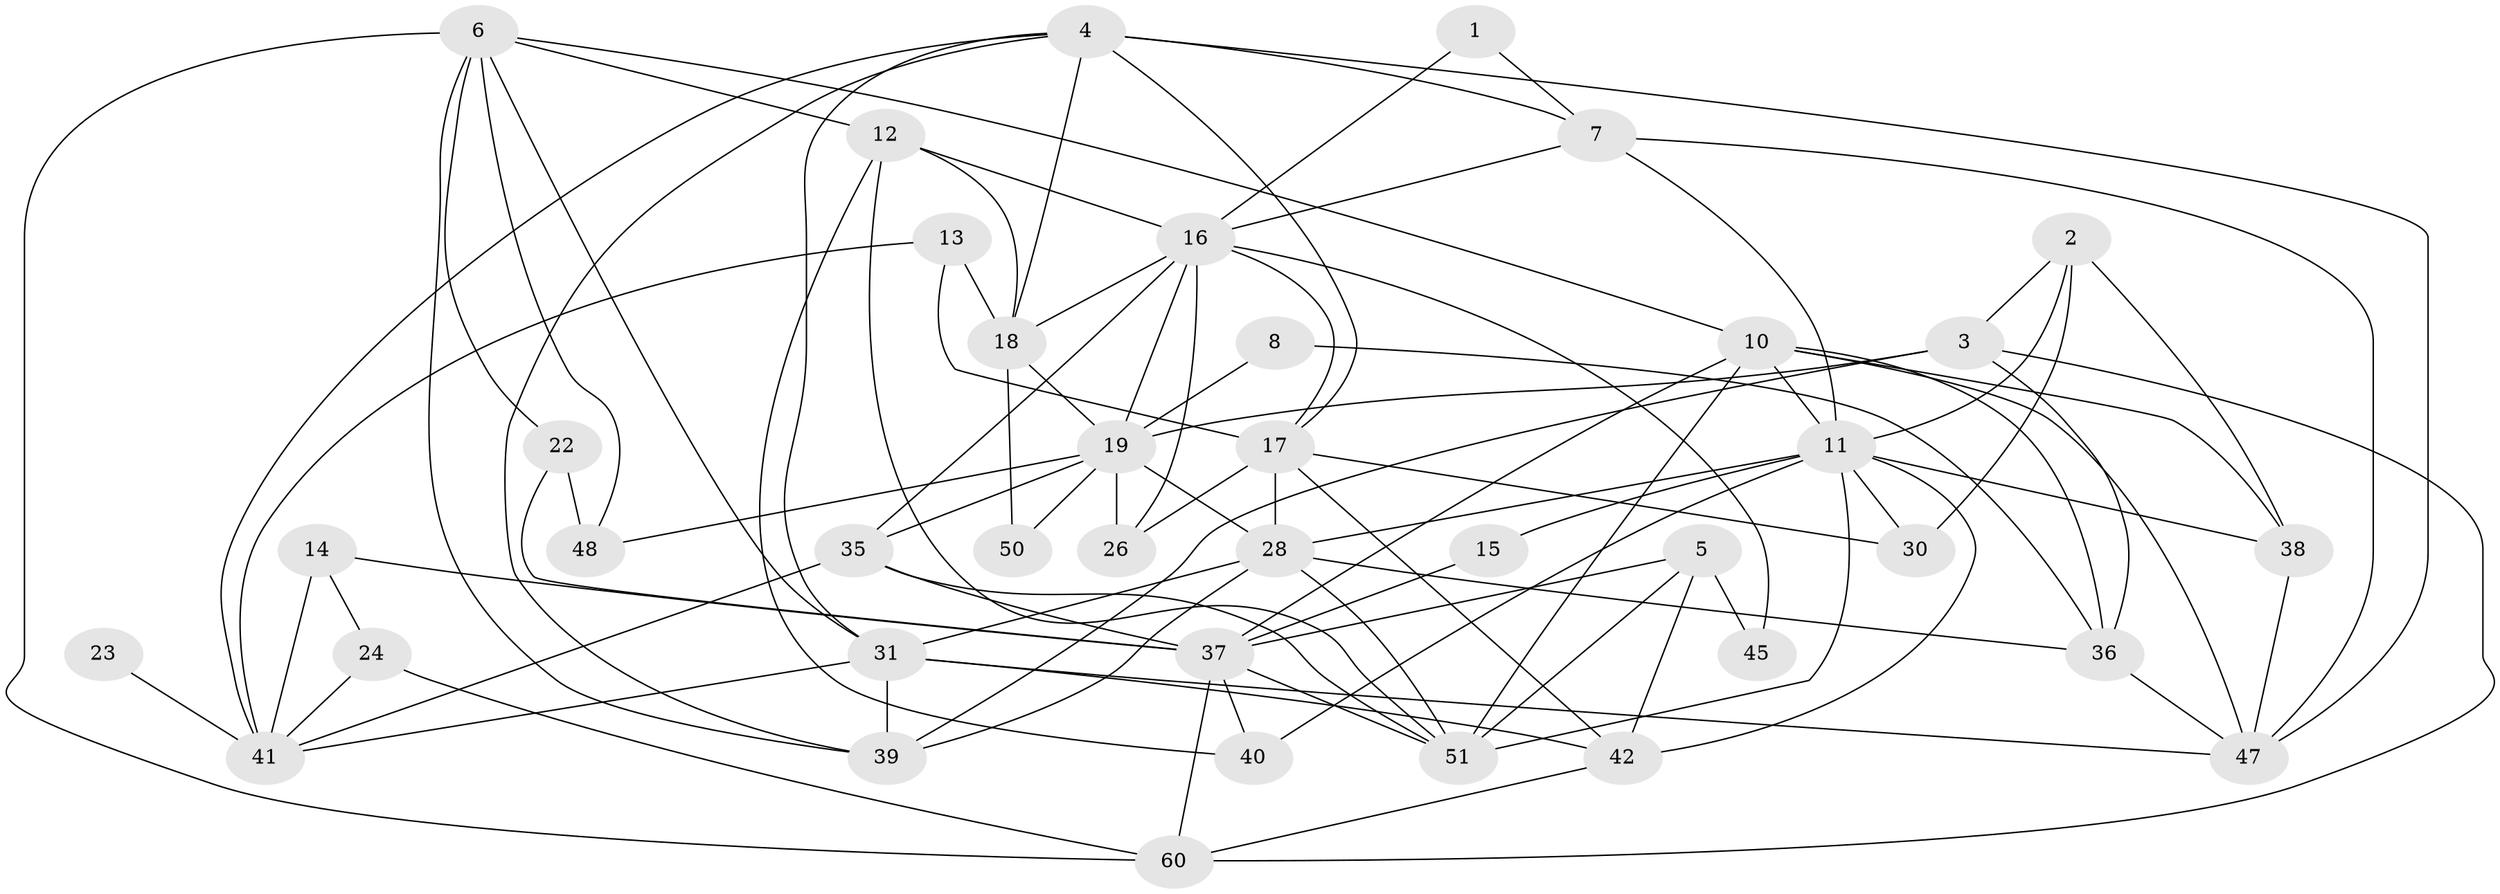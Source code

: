 // Generated by graph-tools (version 1.1) at 2025/24/03/03/25 07:24:01]
// undirected, 39 vertices, 96 edges
graph export_dot {
graph [start="1"]
  node [color=gray90,style=filled];
  1;
  2;
  3 [super="+57"];
  4 [super="+9"];
  5 [super="+21"];
  6 [super="+55"];
  7 [super="+43"];
  8;
  10 [super="+61"];
  11 [super="+25"];
  12 [super="+27"];
  13 [super="+20"];
  14;
  15;
  16 [super="+49"];
  17 [super="+29"];
  18 [super="+33"];
  19 [super="+32"];
  22;
  23;
  24;
  26;
  28 [super="+59"];
  30;
  31 [super="+34"];
  35 [super="+54"];
  36;
  37 [super="+52"];
  38;
  39 [super="+44"];
  40;
  41 [super="+56"];
  42 [super="+46"];
  45;
  47 [super="+53"];
  48;
  50;
  51 [super="+58"];
  60;
  1 -- 16;
  1 -- 7;
  2 -- 11;
  2 -- 38;
  2 -- 3;
  2 -- 30;
  3 -- 60;
  3 -- 39;
  3 -- 19;
  3 -- 36;
  4 -- 39;
  4 -- 47;
  4 -- 17;
  4 -- 41;
  4 -- 31;
  4 -- 18;
  4 -- 7;
  5 -- 37;
  5 -- 45;
  5 -- 42;
  5 -- 51;
  6 -- 22;
  6 -- 39;
  6 -- 48;
  6 -- 60;
  6 -- 31;
  6 -- 10;
  6 -- 12;
  7 -- 16;
  7 -- 47;
  7 -- 11;
  8 -- 19;
  8 -- 36;
  10 -- 47;
  10 -- 37;
  10 -- 36;
  10 -- 38;
  10 -- 11;
  10 -- 51;
  11 -- 30;
  11 -- 40;
  11 -- 38;
  11 -- 15;
  11 -- 42;
  11 -- 28;
  11 -- 51;
  12 -- 16;
  12 -- 18;
  12 -- 51;
  12 -- 40;
  13 -- 18;
  13 -- 17;
  13 -- 41;
  14 -- 41;
  14 -- 24;
  14 -- 37;
  15 -- 37;
  16 -- 17;
  16 -- 45;
  16 -- 18;
  16 -- 26;
  16 -- 19;
  16 -- 35;
  17 -- 26;
  17 -- 28;
  17 -- 42;
  17 -- 30;
  18 -- 19;
  18 -- 50;
  19 -- 48;
  19 -- 50;
  19 -- 35;
  19 -- 26;
  19 -- 28;
  22 -- 48;
  22 -- 37;
  23 -- 41 [weight=2];
  24 -- 60;
  24 -- 41;
  28 -- 36;
  28 -- 31;
  28 -- 51;
  28 -- 39;
  31 -- 47;
  31 -- 39 [weight=2];
  31 -- 41;
  31 -- 42;
  35 -- 37;
  35 -- 41;
  35 -- 51;
  36 -- 47;
  37 -- 40;
  37 -- 60;
  37 -- 51;
  38 -- 47;
  42 -- 60;
}
